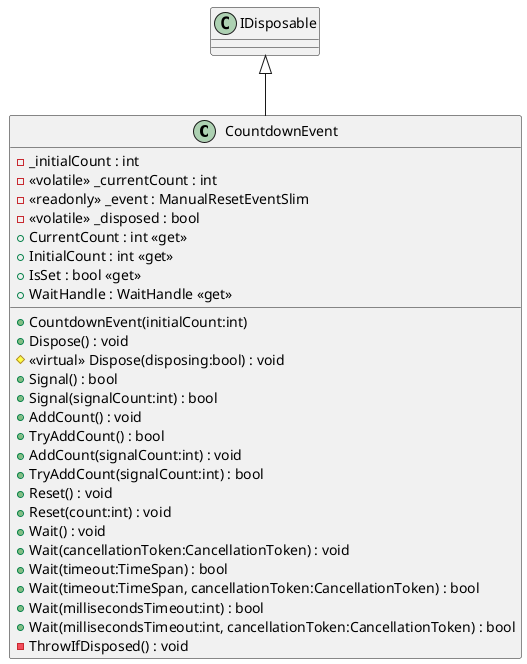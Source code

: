 @startuml
class CountdownEvent {
    - _initialCount : int
    - <<volatile>> _currentCount : int
    - <<readonly>> _event : ManualResetEventSlim
    - <<volatile>> _disposed : bool
    + CountdownEvent(initialCount:int)
    + CurrentCount : int <<get>>
    + InitialCount : int <<get>>
    + IsSet : bool <<get>>
    + WaitHandle : WaitHandle <<get>>
    + Dispose() : void
    # <<virtual>> Dispose(disposing:bool) : void
    + Signal() : bool
    + Signal(signalCount:int) : bool
    + AddCount() : void
    + TryAddCount() : bool
    + AddCount(signalCount:int) : void
    + TryAddCount(signalCount:int) : bool
    + Reset() : void
    + Reset(count:int) : void
    + Wait() : void
    + Wait(cancellationToken:CancellationToken) : void
    + Wait(timeout:TimeSpan) : bool
    + Wait(timeout:TimeSpan, cancellationToken:CancellationToken) : bool
    + Wait(millisecondsTimeout:int) : bool
    + Wait(millisecondsTimeout:int, cancellationToken:CancellationToken) : bool
    - ThrowIfDisposed() : void
}
IDisposable <|-- CountdownEvent
@enduml
